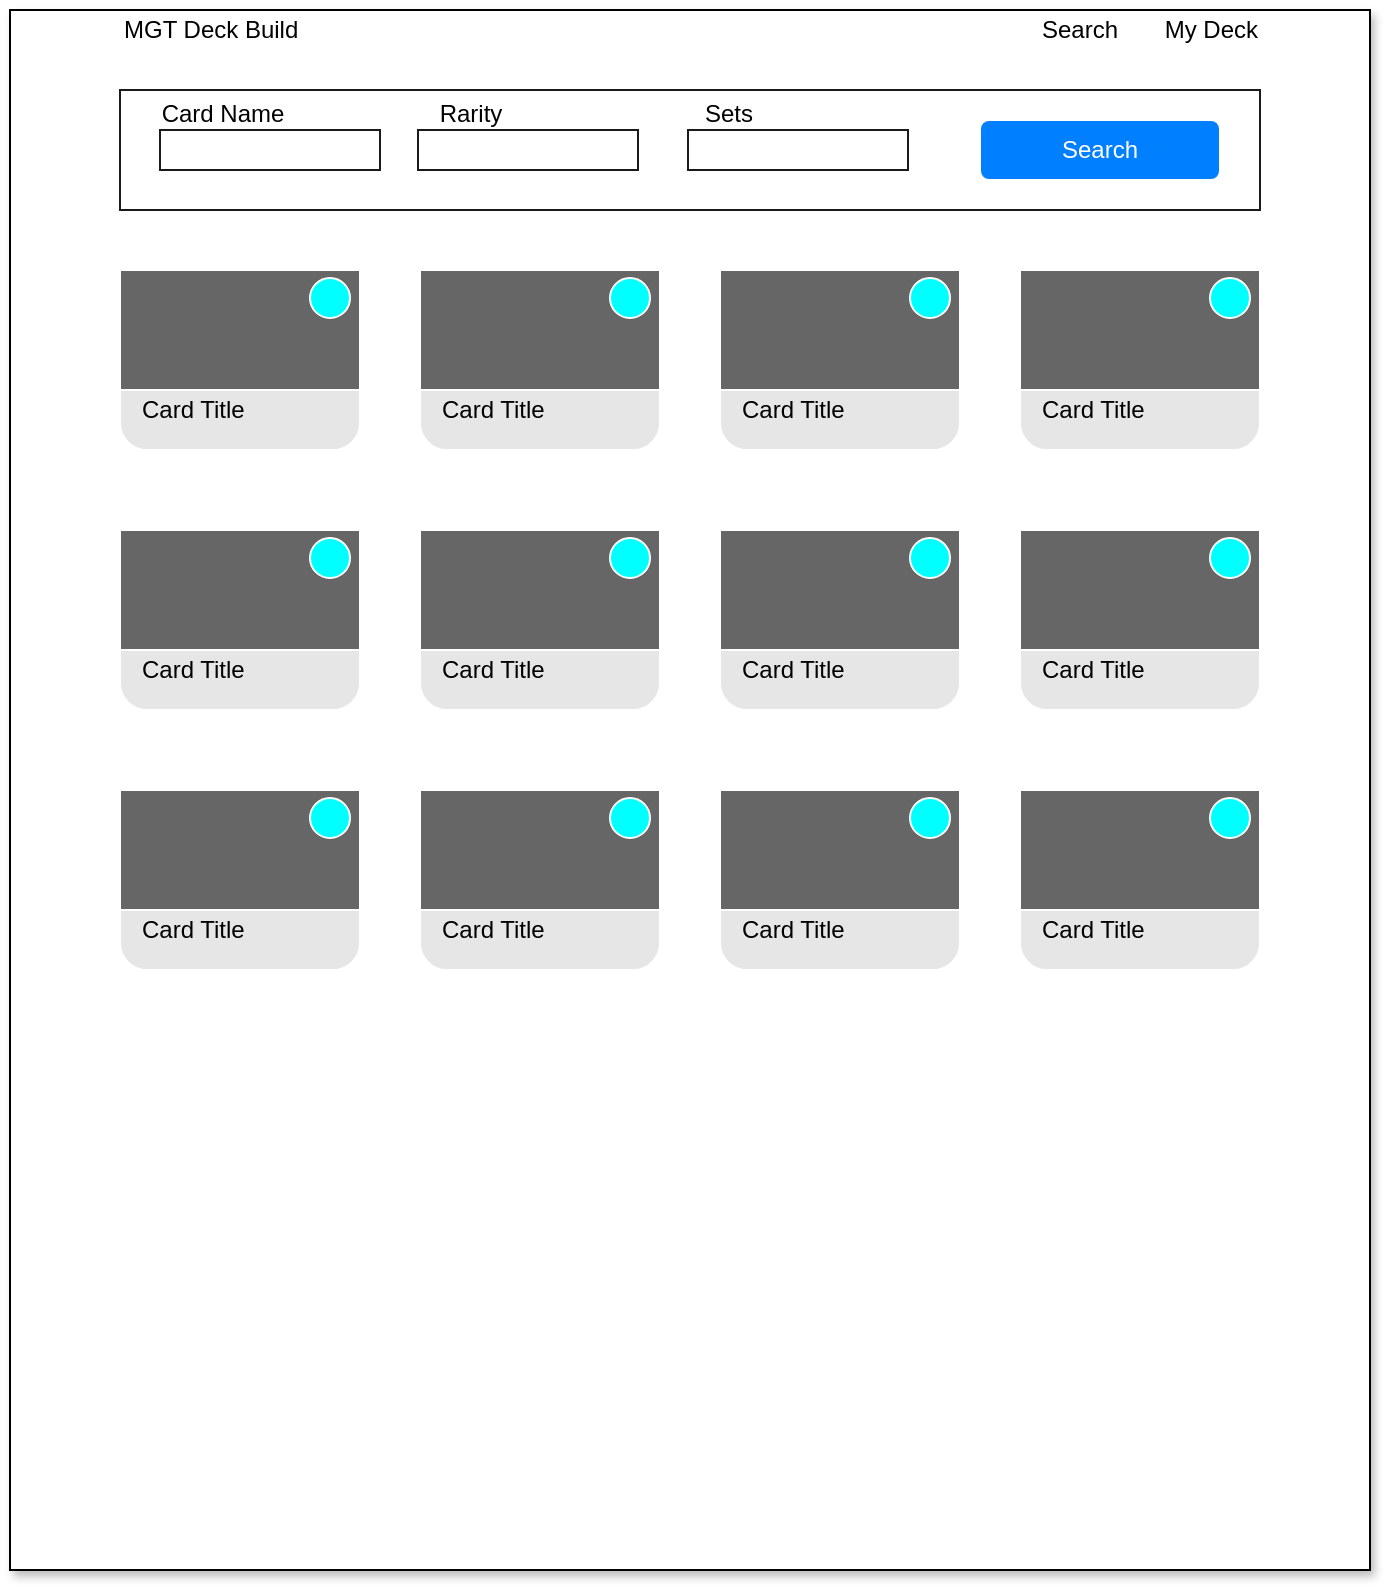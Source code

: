 <mxfile>
    <diagram id="eE0MNt-LQb6da-aH8tTl" name="Home Page">
        <mxGraphModel dx="776" dy="577" grid="1" gridSize="10" guides="1" tooltips="1" connect="1" arrows="1" fold="1" page="1" pageScale="1" pageWidth="850" pageHeight="1100" math="0" shadow="0">
            <root>
                <mxCell id="0"/>
                <mxCell id="1" parent="0"/>
                <mxCell id="2" value="" style="rounded=0;whiteSpace=wrap;html=1;shadow=1;fillColor=#FFFFFF;" vertex="1" parent="1">
                    <mxGeometry x="95" width="680" height="780" as="geometry"/>
                </mxCell>
                <mxCell id="3" value="t" style="rounded=0;whiteSpace=wrap;html=1;shadow=0;fillColor=#FFFFFF;strokeColor=#1A1A1A;" vertex="1" parent="1">
                    <mxGeometry x="150" y="40" width="570" height="60" as="geometry"/>
                </mxCell>
                <mxCell id="4" value="" style="rounded=0;whiteSpace=wrap;html=1;shadow=0;strokeColor=#1A1A1A;fillColor=#FFFFFF;" vertex="1" parent="1">
                    <mxGeometry x="170" y="60" width="110" height="20" as="geometry"/>
                </mxCell>
                <mxCell id="5" value="&lt;font color=&quot;#000000&quot;&gt;Card Name&lt;/font&gt;" style="text;html=1;resizable=0;autosize=1;align=center;verticalAlign=middle;points=[];fillColor=none;strokeColor=none;rounded=0;shadow=0;" vertex="1" parent="1">
                    <mxGeometry x="161" y="42" width="80" height="20" as="geometry"/>
                </mxCell>
                <mxCell id="7" value="" style="rounded=0;whiteSpace=wrap;html=1;shadow=0;strokeColor=#1A1A1A;fillColor=#FFFFFF;" vertex="1" parent="1">
                    <mxGeometry x="299" y="60" width="110" height="20" as="geometry"/>
                </mxCell>
                <mxCell id="8" value="&lt;font color=&quot;#000000&quot;&gt;Rarity&lt;/font&gt;" style="text;html=1;resizable=0;autosize=1;align=center;verticalAlign=middle;points=[];fillColor=none;strokeColor=none;rounded=0;shadow=0;" vertex="1" parent="1">
                    <mxGeometry x="300" y="42" width="50" height="20" as="geometry"/>
                </mxCell>
                <mxCell id="9" value="" style="rounded=0;whiteSpace=wrap;html=1;shadow=0;strokeColor=#1A1A1A;fillColor=#FFFFFF;" vertex="1" parent="1">
                    <mxGeometry x="434" y="60" width="110" height="20" as="geometry"/>
                </mxCell>
                <mxCell id="10" value="&lt;font color=&quot;#000000&quot;&gt;Sets&lt;/font&gt;" style="text;html=1;resizable=0;autosize=1;align=center;verticalAlign=middle;points=[];fillColor=none;strokeColor=none;rounded=0;shadow=0;" vertex="1" parent="1">
                    <mxGeometry x="434" y="42" width="40" height="20" as="geometry"/>
                </mxCell>
                <mxCell id="11" value="&lt;font color=&quot;#ffffff&quot;&gt;Search&lt;/font&gt;" style="rounded=1;whiteSpace=wrap;html=1;shadow=0;fontColor=#000000;strokeColor=#FFFFFF;fillColor=#007FFF;" vertex="1" parent="1">
                    <mxGeometry x="580" y="55" width="120" height="30" as="geometry"/>
                </mxCell>
                <mxCell id="13" value="&lt;font color=&quot;#000000&quot;&gt;MGT Deck Build&lt;/font&gt;" style="text;html=1;resizable=0;autosize=1;align=left;verticalAlign=middle;points=[];fillColor=none;strokeColor=none;rounded=0;shadow=0;" vertex="1" parent="1">
                    <mxGeometry x="150" width="100" height="20" as="geometry"/>
                </mxCell>
                <mxCell id="14" value="&lt;font color=&quot;#000000&quot;&gt;Search&lt;/font&gt;" style="text;html=1;resizable=0;autosize=1;align=right;verticalAlign=middle;points=[];fillColor=none;strokeColor=none;rounded=0;shadow=0;" vertex="1" parent="1">
                    <mxGeometry x="600" width="50" height="20" as="geometry"/>
                </mxCell>
                <mxCell id="15" value="&lt;font color=&quot;#000000&quot;&gt;My Deck&lt;/font&gt;" style="text;html=1;resizable=0;autosize=1;align=right;verticalAlign=middle;points=[];fillColor=none;strokeColor=none;rounded=0;shadow=0;" vertex="1" parent="1">
                    <mxGeometry x="660" width="60" height="20" as="geometry"/>
                </mxCell>
                <mxCell id="21" value="" style="group" vertex="1" connectable="0" parent="1">
                    <mxGeometry x="150" y="130" width="120" height="90" as="geometry"/>
                </mxCell>
                <mxCell id="17" value="" style="rounded=1;whiteSpace=wrap;html=1;shadow=0;fontColor=#FFFFFF;strokeColor=#FFFFFF;fillColor=#E6E6E6;" vertex="1" parent="21">
                    <mxGeometry width="120" height="90" as="geometry"/>
                </mxCell>
                <mxCell id="18" value="" style="rounded=0;whiteSpace=wrap;html=1;shadow=0;fontColor=#FFFFFF;strokeColor=#FFFFFF;fillColor=#666666;" vertex="1" parent="21">
                    <mxGeometry width="120" height="60" as="geometry"/>
                </mxCell>
                <mxCell id="19" value="&lt;font color=&quot;#000000&quot;&gt;Card Title&lt;/font&gt;" style="text;html=1;resizable=0;autosize=1;align=left;verticalAlign=middle;points=[];fillColor=none;strokeColor=none;rounded=0;shadow=0;" vertex="1" parent="21">
                    <mxGeometry x="9" y="60" width="70" height="20" as="geometry"/>
                </mxCell>
                <mxCell id="20" value="" style="ellipse;whiteSpace=wrap;html=1;aspect=fixed;shadow=0;fontColor=#FFFFFF;strokeColor=#FFFFFF;fillColor=#00FFFF;" vertex="1" parent="21">
                    <mxGeometry x="95" y="4" width="20" height="20" as="geometry"/>
                </mxCell>
                <mxCell id="22" value="" style="group" vertex="1" connectable="0" parent="1">
                    <mxGeometry x="300" y="130" width="120" height="90" as="geometry"/>
                </mxCell>
                <mxCell id="23" value="" style="rounded=1;whiteSpace=wrap;html=1;shadow=0;fontColor=#FFFFFF;strokeColor=#FFFFFF;fillColor=#E6E6E6;" vertex="1" parent="22">
                    <mxGeometry width="120" height="90" as="geometry"/>
                </mxCell>
                <mxCell id="24" value="" style="rounded=0;whiteSpace=wrap;html=1;shadow=0;fontColor=#FFFFFF;strokeColor=#FFFFFF;fillColor=#666666;" vertex="1" parent="22">
                    <mxGeometry width="120" height="60" as="geometry"/>
                </mxCell>
                <mxCell id="25" value="&lt;font color=&quot;#000000&quot;&gt;Card Title&lt;/font&gt;" style="text;html=1;resizable=0;autosize=1;align=left;verticalAlign=middle;points=[];fillColor=none;strokeColor=none;rounded=0;shadow=0;" vertex="1" parent="22">
                    <mxGeometry x="9" y="60" width="70" height="20" as="geometry"/>
                </mxCell>
                <mxCell id="26" value="" style="ellipse;whiteSpace=wrap;html=1;aspect=fixed;shadow=0;fontColor=#FFFFFF;strokeColor=#FFFFFF;fillColor=#00FFFF;" vertex="1" parent="22">
                    <mxGeometry x="95" y="4" width="20" height="20" as="geometry"/>
                </mxCell>
                <mxCell id="27" value="" style="group" vertex="1" connectable="0" parent="1">
                    <mxGeometry x="600" y="130" width="120" height="90" as="geometry"/>
                </mxCell>
                <mxCell id="28" value="" style="rounded=1;whiteSpace=wrap;html=1;shadow=0;fontColor=#FFFFFF;strokeColor=#FFFFFF;fillColor=#E6E6E6;" vertex="1" parent="27">
                    <mxGeometry width="120" height="90" as="geometry"/>
                </mxCell>
                <mxCell id="29" value="" style="rounded=0;whiteSpace=wrap;html=1;shadow=0;fontColor=#FFFFFF;strokeColor=#FFFFFF;fillColor=#666666;" vertex="1" parent="27">
                    <mxGeometry width="120" height="60" as="geometry"/>
                </mxCell>
                <mxCell id="30" value="&lt;font color=&quot;#000000&quot;&gt;Card Title&lt;/font&gt;" style="text;html=1;resizable=0;autosize=1;align=left;verticalAlign=middle;points=[];fillColor=none;strokeColor=none;rounded=0;shadow=0;" vertex="1" parent="27">
                    <mxGeometry x="9" y="60" width="70" height="20" as="geometry"/>
                </mxCell>
                <mxCell id="31" value="" style="ellipse;whiteSpace=wrap;html=1;aspect=fixed;shadow=0;fontColor=#FFFFFF;strokeColor=#FFFFFF;fillColor=#00FFFF;" vertex="1" parent="27">
                    <mxGeometry x="95" y="4" width="20" height="20" as="geometry"/>
                </mxCell>
                <mxCell id="32" value="" style="group" vertex="1" connectable="0" parent="1">
                    <mxGeometry x="450" y="130" width="120" height="90" as="geometry"/>
                </mxCell>
                <mxCell id="33" value="" style="rounded=1;whiteSpace=wrap;html=1;shadow=0;fontColor=#FFFFFF;strokeColor=#FFFFFF;fillColor=#E6E6E6;" vertex="1" parent="32">
                    <mxGeometry width="120" height="90" as="geometry"/>
                </mxCell>
                <mxCell id="34" value="" style="rounded=0;whiteSpace=wrap;html=1;shadow=0;fontColor=#FFFFFF;strokeColor=#FFFFFF;fillColor=#666666;" vertex="1" parent="32">
                    <mxGeometry width="120" height="60" as="geometry"/>
                </mxCell>
                <mxCell id="35" value="&lt;font color=&quot;#000000&quot;&gt;Card Title&lt;/font&gt;" style="text;html=1;resizable=0;autosize=1;align=left;verticalAlign=middle;points=[];fillColor=none;strokeColor=none;rounded=0;shadow=0;" vertex="1" parent="32">
                    <mxGeometry x="9" y="60" width="70" height="20" as="geometry"/>
                </mxCell>
                <mxCell id="36" value="" style="ellipse;whiteSpace=wrap;html=1;aspect=fixed;shadow=0;fontColor=#FFFFFF;strokeColor=#FFFFFF;fillColor=#00FFFF;" vertex="1" parent="32">
                    <mxGeometry x="95" y="4" width="20" height="20" as="geometry"/>
                </mxCell>
                <mxCell id="58" value="" style="group" vertex="1" connectable="0" parent="1">
                    <mxGeometry x="150" y="260" width="120" height="90" as="geometry"/>
                </mxCell>
                <mxCell id="59" value="" style="rounded=1;whiteSpace=wrap;html=1;shadow=0;fontColor=#FFFFFF;strokeColor=#FFFFFF;fillColor=#E6E6E6;" vertex="1" parent="58">
                    <mxGeometry width="120" height="90" as="geometry"/>
                </mxCell>
                <mxCell id="60" value="" style="rounded=0;whiteSpace=wrap;html=1;shadow=0;fontColor=#FFFFFF;strokeColor=#FFFFFF;fillColor=#666666;" vertex="1" parent="58">
                    <mxGeometry width="120" height="60" as="geometry"/>
                </mxCell>
                <mxCell id="98" value="" style="edgeStyle=none;html=1;fontColor=#FFFFFF;" edge="1" parent="58" source="61" target="60">
                    <mxGeometry relative="1" as="geometry"/>
                </mxCell>
                <mxCell id="61" value="&lt;font color=&quot;#000000&quot;&gt;Card Title&lt;/font&gt;" style="text;html=1;resizable=0;autosize=1;align=left;verticalAlign=middle;points=[];fillColor=none;strokeColor=none;rounded=0;shadow=0;" vertex="1" parent="58">
                    <mxGeometry x="9" y="60" width="70" height="20" as="geometry"/>
                </mxCell>
                <mxCell id="62" value="" style="ellipse;whiteSpace=wrap;html=1;aspect=fixed;shadow=0;fontColor=#FFFFFF;strokeColor=#FFFFFF;fillColor=#00FFFF;" vertex="1" parent="58">
                    <mxGeometry x="95" y="4" width="20" height="20" as="geometry"/>
                </mxCell>
                <mxCell id="63" value="" style="group" vertex="1" connectable="0" parent="1">
                    <mxGeometry x="300" y="260" width="120" height="90" as="geometry"/>
                </mxCell>
                <mxCell id="64" value="" style="rounded=1;whiteSpace=wrap;html=1;shadow=0;fontColor=#FFFFFF;strokeColor=#FFFFFF;fillColor=#E6E6E6;" vertex="1" parent="63">
                    <mxGeometry width="120" height="90" as="geometry"/>
                </mxCell>
                <mxCell id="65" value="" style="rounded=0;whiteSpace=wrap;html=1;shadow=0;fontColor=#FFFFFF;strokeColor=#FFFFFF;fillColor=#666666;" vertex="1" parent="63">
                    <mxGeometry width="120" height="60" as="geometry"/>
                </mxCell>
                <mxCell id="66" value="&lt;font color=&quot;#000000&quot;&gt;Card Title&lt;/font&gt;" style="text;html=1;resizable=0;autosize=1;align=left;verticalAlign=middle;points=[];fillColor=none;strokeColor=none;rounded=0;shadow=0;" vertex="1" parent="63">
                    <mxGeometry x="9" y="60" width="70" height="20" as="geometry"/>
                </mxCell>
                <mxCell id="67" value="" style="ellipse;whiteSpace=wrap;html=1;aspect=fixed;shadow=0;fontColor=#FFFFFF;strokeColor=#FFFFFF;fillColor=#00FFFF;" vertex="1" parent="63">
                    <mxGeometry x="95" y="4" width="20" height="20" as="geometry"/>
                </mxCell>
                <mxCell id="68" value="" style="group" vertex="1" connectable="0" parent="1">
                    <mxGeometry x="600" y="260" width="120" height="90" as="geometry"/>
                </mxCell>
                <mxCell id="69" value="" style="rounded=1;whiteSpace=wrap;html=1;shadow=0;fontColor=#FFFFFF;strokeColor=#FFFFFF;fillColor=#E6E6E6;" vertex="1" parent="68">
                    <mxGeometry width="120" height="90" as="geometry"/>
                </mxCell>
                <mxCell id="70" value="" style="rounded=0;whiteSpace=wrap;html=1;shadow=0;fontColor=#FFFFFF;strokeColor=#FFFFFF;fillColor=#666666;" vertex="1" parent="68">
                    <mxGeometry width="120" height="60" as="geometry"/>
                </mxCell>
                <mxCell id="71" value="&lt;font color=&quot;#000000&quot;&gt;Card Title&lt;/font&gt;" style="text;html=1;resizable=0;autosize=1;align=left;verticalAlign=middle;points=[];fillColor=none;strokeColor=none;rounded=0;shadow=0;" vertex="1" parent="68">
                    <mxGeometry x="9" y="60" width="70" height="20" as="geometry"/>
                </mxCell>
                <mxCell id="72" value="" style="ellipse;whiteSpace=wrap;html=1;aspect=fixed;shadow=0;fontColor=#FFFFFF;strokeColor=#FFFFFF;fillColor=#00FFFF;" vertex="1" parent="68">
                    <mxGeometry x="95" y="4" width="20" height="20" as="geometry"/>
                </mxCell>
                <mxCell id="73" value="" style="group" vertex="1" connectable="0" parent="1">
                    <mxGeometry x="450" y="260" width="120" height="90" as="geometry"/>
                </mxCell>
                <mxCell id="74" value="" style="rounded=1;whiteSpace=wrap;html=1;shadow=0;fontColor=#FFFFFF;strokeColor=#FFFFFF;fillColor=#E6E6E6;" vertex="1" parent="73">
                    <mxGeometry width="120" height="90" as="geometry"/>
                </mxCell>
                <mxCell id="75" value="" style="rounded=0;whiteSpace=wrap;html=1;shadow=0;fontColor=#FFFFFF;strokeColor=#FFFFFF;fillColor=#666666;" vertex="1" parent="73">
                    <mxGeometry width="120" height="60" as="geometry"/>
                </mxCell>
                <mxCell id="76" value="&lt;font color=&quot;#000000&quot;&gt;Card Title&lt;/font&gt;" style="text;html=1;resizable=0;autosize=1;align=left;verticalAlign=middle;points=[];fillColor=none;strokeColor=none;rounded=0;shadow=0;" vertex="1" parent="73">
                    <mxGeometry x="9" y="60" width="70" height="20" as="geometry"/>
                </mxCell>
                <mxCell id="77" value="" style="ellipse;whiteSpace=wrap;html=1;aspect=fixed;shadow=0;fontColor=#FFFFFF;strokeColor=#FFFFFF;fillColor=#00FFFF;" vertex="1" parent="73">
                    <mxGeometry x="95" y="4" width="20" height="20" as="geometry"/>
                </mxCell>
                <mxCell id="78" value="" style="group" vertex="1" connectable="0" parent="1">
                    <mxGeometry x="150" y="390" width="120" height="90" as="geometry"/>
                </mxCell>
                <mxCell id="79" value="" style="rounded=1;whiteSpace=wrap;html=1;shadow=0;fontColor=#FFFFFF;strokeColor=#FFFFFF;fillColor=#E6E6E6;" vertex="1" parent="78">
                    <mxGeometry width="120" height="90" as="geometry"/>
                </mxCell>
                <mxCell id="80" value="" style="rounded=0;whiteSpace=wrap;html=1;shadow=0;fontColor=#FFFFFF;strokeColor=#FFFFFF;fillColor=#666666;" vertex="1" parent="78">
                    <mxGeometry width="120" height="60" as="geometry"/>
                </mxCell>
                <mxCell id="81" value="&lt;font color=&quot;#000000&quot;&gt;Card Title&lt;/font&gt;" style="text;html=1;resizable=0;autosize=1;align=left;verticalAlign=middle;points=[];fillColor=none;strokeColor=none;rounded=0;shadow=0;" vertex="1" parent="78">
                    <mxGeometry x="9" y="60" width="70" height="20" as="geometry"/>
                </mxCell>
                <mxCell id="82" value="" style="ellipse;whiteSpace=wrap;html=1;aspect=fixed;shadow=0;fontColor=#FFFFFF;strokeColor=#FFFFFF;fillColor=#00FFFF;" vertex="1" parent="78">
                    <mxGeometry x="95" y="4" width="20" height="20" as="geometry"/>
                </mxCell>
                <mxCell id="83" value="" style="group" vertex="1" connectable="0" parent="1">
                    <mxGeometry x="300" y="390" width="120" height="90" as="geometry"/>
                </mxCell>
                <mxCell id="84" value="" style="rounded=1;whiteSpace=wrap;html=1;shadow=0;fontColor=#FFFFFF;strokeColor=#FFFFFF;fillColor=#E6E6E6;" vertex="1" parent="83">
                    <mxGeometry width="120" height="90" as="geometry"/>
                </mxCell>
                <mxCell id="85" value="" style="rounded=0;whiteSpace=wrap;html=1;shadow=0;fontColor=#FFFFFF;strokeColor=#FFFFFF;fillColor=#666666;" vertex="1" parent="83">
                    <mxGeometry width="120" height="60" as="geometry"/>
                </mxCell>
                <mxCell id="86" value="&lt;font color=&quot;#000000&quot;&gt;Card Title&lt;/font&gt;" style="text;html=1;resizable=0;autosize=1;align=left;verticalAlign=middle;points=[];fillColor=none;strokeColor=none;rounded=0;shadow=0;" vertex="1" parent="83">
                    <mxGeometry x="9" y="60" width="70" height="20" as="geometry"/>
                </mxCell>
                <mxCell id="87" value="" style="ellipse;whiteSpace=wrap;html=1;aspect=fixed;shadow=0;fontColor=#FFFFFF;strokeColor=#FFFFFF;fillColor=#00FFFF;" vertex="1" parent="83">
                    <mxGeometry x="95" y="4" width="20" height="20" as="geometry"/>
                </mxCell>
                <mxCell id="88" value="" style="group" vertex="1" connectable="0" parent="1">
                    <mxGeometry x="600" y="390" width="120" height="90" as="geometry"/>
                </mxCell>
                <mxCell id="89" value="" style="rounded=1;whiteSpace=wrap;html=1;shadow=0;fontColor=#FFFFFF;strokeColor=#FFFFFF;fillColor=#E6E6E6;" vertex="1" parent="88">
                    <mxGeometry width="120" height="90" as="geometry"/>
                </mxCell>
                <mxCell id="90" value="" style="rounded=0;whiteSpace=wrap;html=1;shadow=0;fontColor=#FFFFFF;strokeColor=#FFFFFF;fillColor=#666666;" vertex="1" parent="88">
                    <mxGeometry width="120" height="60" as="geometry"/>
                </mxCell>
                <mxCell id="91" value="&lt;font color=&quot;#000000&quot;&gt;Card Title&lt;/font&gt;" style="text;html=1;resizable=0;autosize=1;align=left;verticalAlign=middle;points=[];fillColor=none;strokeColor=none;rounded=0;shadow=0;" vertex="1" parent="88">
                    <mxGeometry x="9" y="60" width="70" height="20" as="geometry"/>
                </mxCell>
                <mxCell id="92" value="" style="ellipse;whiteSpace=wrap;html=1;aspect=fixed;shadow=0;fontColor=#FFFFFF;strokeColor=#FFFFFF;fillColor=#00FFFF;" vertex="1" parent="88">
                    <mxGeometry x="95" y="4" width="20" height="20" as="geometry"/>
                </mxCell>
                <mxCell id="93" value="" style="group" vertex="1" connectable="0" parent="1">
                    <mxGeometry x="450" y="390" width="120" height="90" as="geometry"/>
                </mxCell>
                <mxCell id="94" value="" style="rounded=1;whiteSpace=wrap;html=1;shadow=0;fontColor=#FFFFFF;strokeColor=#FFFFFF;fillColor=#E6E6E6;" vertex="1" parent="93">
                    <mxGeometry width="120" height="90" as="geometry"/>
                </mxCell>
                <mxCell id="95" value="" style="rounded=0;whiteSpace=wrap;html=1;shadow=0;fontColor=#FFFFFF;strokeColor=#FFFFFF;fillColor=#666666;" vertex="1" parent="93">
                    <mxGeometry width="120" height="60" as="geometry"/>
                </mxCell>
                <mxCell id="96" value="&lt;font color=&quot;#000000&quot;&gt;Card Title&lt;/font&gt;" style="text;html=1;resizable=0;autosize=1;align=left;verticalAlign=middle;points=[];fillColor=none;strokeColor=none;rounded=0;shadow=0;" vertex="1" parent="93">
                    <mxGeometry x="9" y="60" width="70" height="20" as="geometry"/>
                </mxCell>
                <mxCell id="97" value="" style="ellipse;whiteSpace=wrap;html=1;aspect=fixed;shadow=0;fontColor=#FFFFFF;strokeColor=#FFFFFF;fillColor=#00FFFF;" vertex="1" parent="93">
                    <mxGeometry x="95" y="4" width="20" height="20" as="geometry"/>
                </mxCell>
            </root>
        </mxGraphModel>
    </diagram>
</mxfile>